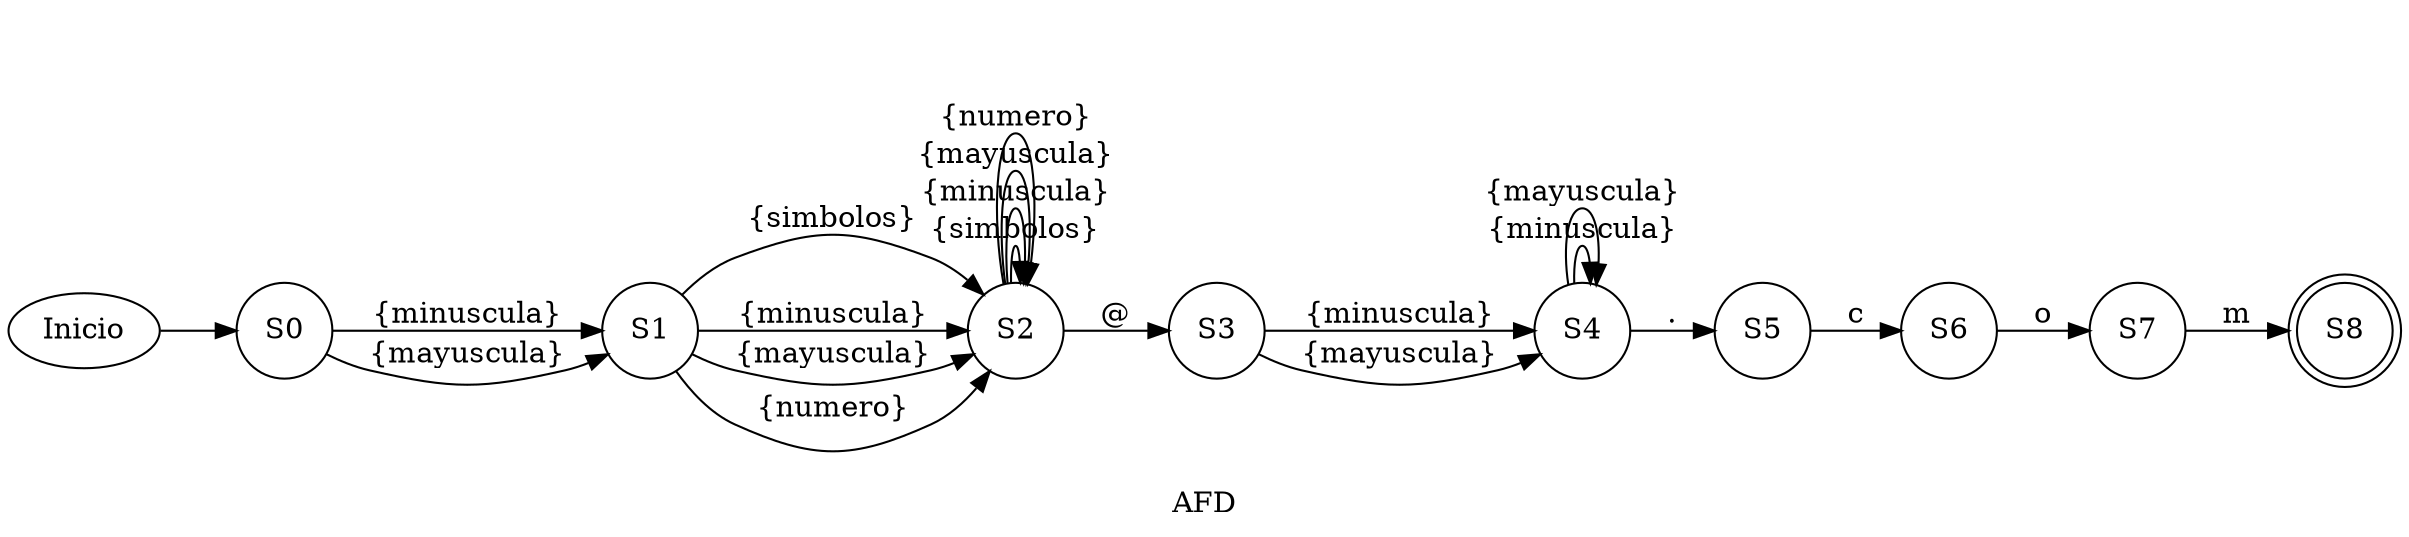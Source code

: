 digraph G {
 rankdir=LR;
 label="AFD"; 
nodex [style=invisible label = ""];
nodeS0 [shape=circle label=S0];
nodeS1 [shape=circle label=S1];
nodeS2 [shape=circle label=S2];
nodeS3 [shape=circle label=S3];
nodeS4 [shape=circle label=S4];
nodeS5 [shape=circle label=S5];
nodeS6 [shape=circle label=S6];
nodeS7 [shape=circle label=S7];
nodeS8 [shape=circle label=S8];
Inicio->nodeS0;
 nodeS0 -> nodeS1 [label="{minuscula}"];

 nodeS0 -> nodeS1 [label="{mayuscula}"];

 nodeS1 -> nodeS2 [label="{simbolos}"];

 nodeS1 -> nodeS2 [label="{minuscula}"];

 nodeS1 -> nodeS2 [label="{mayuscula}"];

 nodeS1 -> nodeS2 [label="{numero}"];

 nodeS2 -> nodeS2 [label="{simbolos}"];

 nodeS2 -> nodeS2 [label="{minuscula}"];

 nodeS2 -> nodeS2 [label="{mayuscula}"];

 nodeS2 -> nodeS2 [label="{numero}"];

 nodeS2 -> nodeS3 [label="@"];

 nodeS3 -> nodeS4 [label="{minuscula}"];

 nodeS3 -> nodeS4 [label="{mayuscula}"];

 nodeS4 -> nodeS4 [label="{minuscula}"];

 nodeS4 -> nodeS4 [label="{mayuscula}"];

 nodeS4 -> nodeS5 [label="."];

 nodeS5 -> nodeS6 [label="c"];

 nodeS6 -> nodeS7 [label="o"];

 nodeS7 -> nodeS8 [label="m"];
nodeS8 [shape=doublecircle label=S8];
}